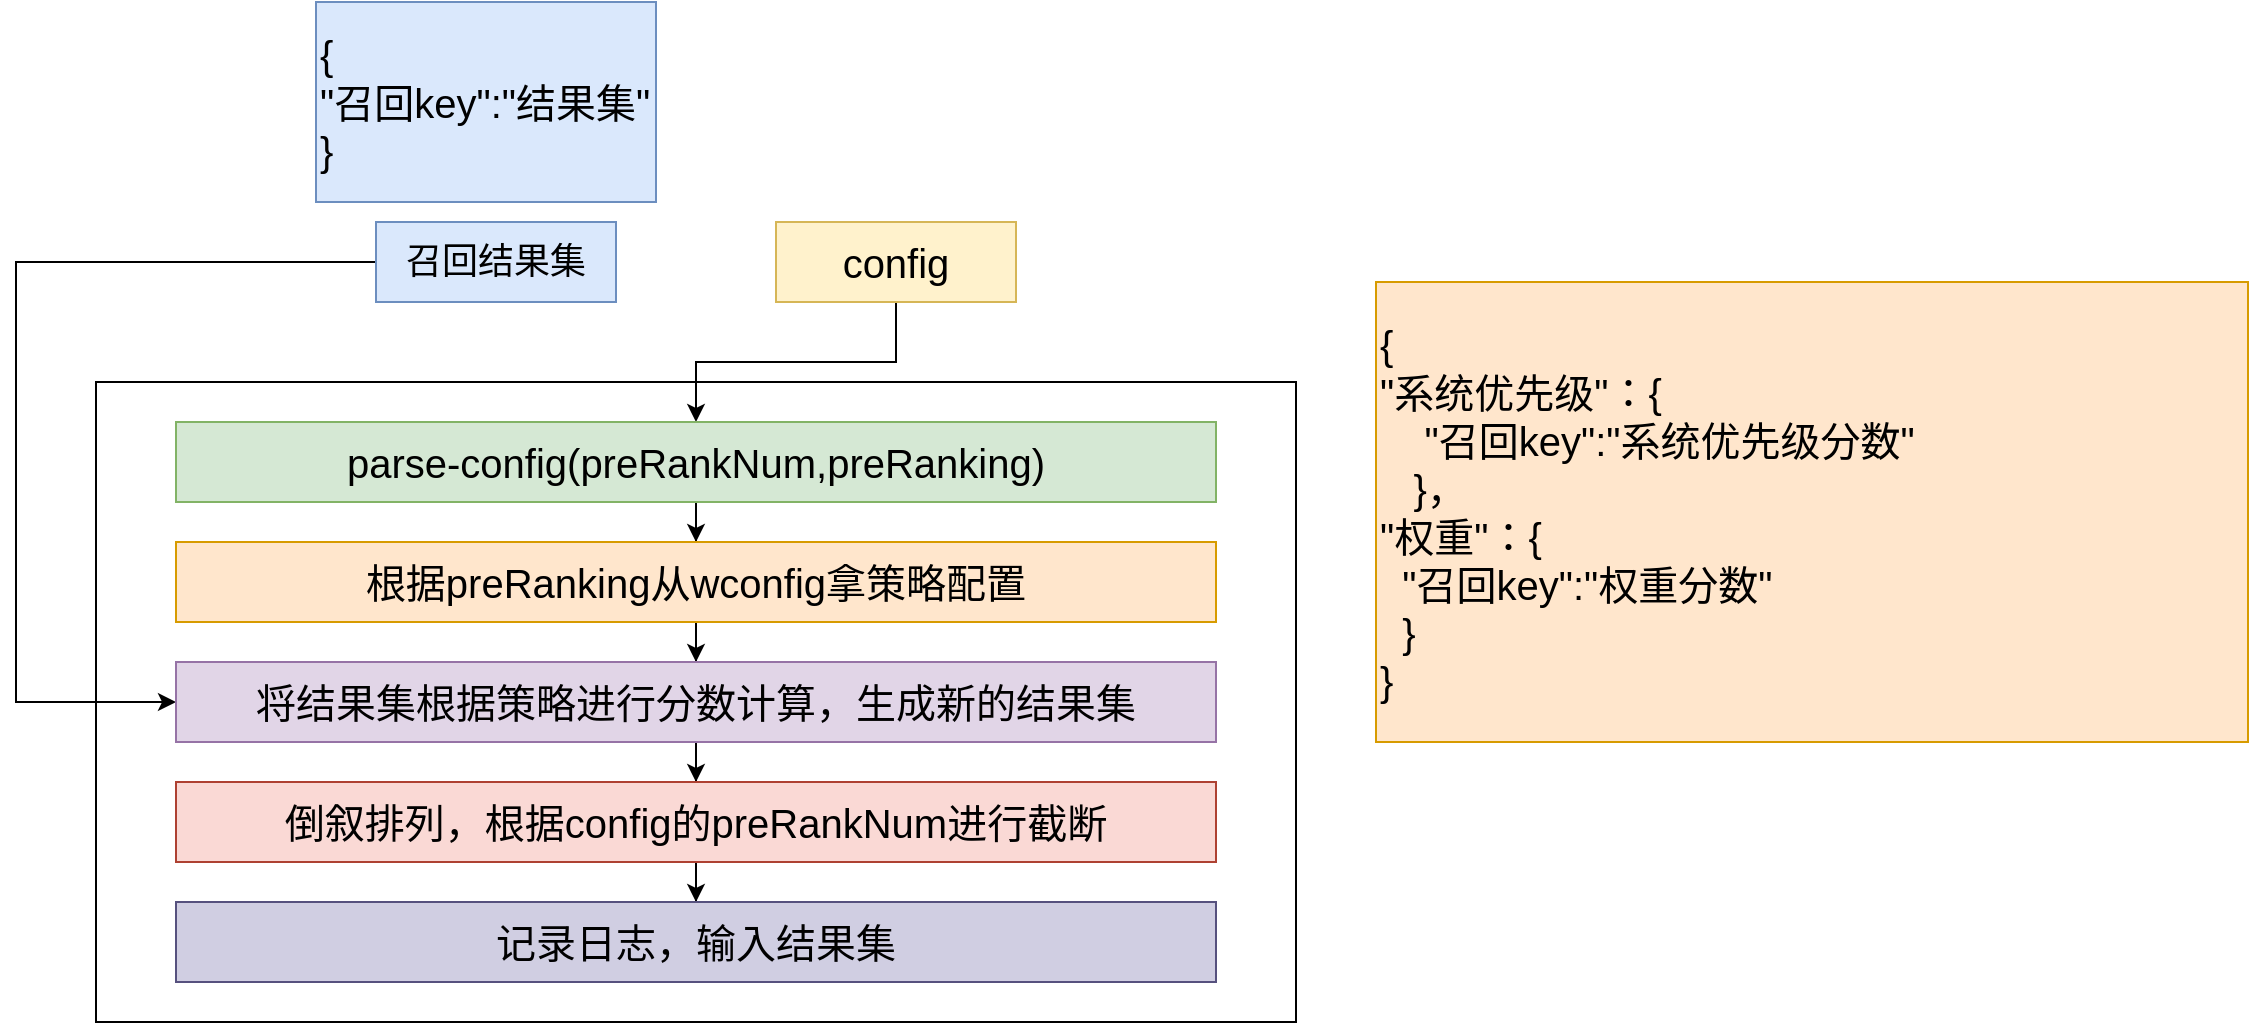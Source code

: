 <mxfile version="18.1.1" type="github">
  <diagram id="KZ12BVjnvBJR9FauCuW-" name="第 1 页">
    <mxGraphModel dx="1426" dy="794" grid="0" gridSize="10" guides="1" tooltips="1" connect="1" arrows="1" fold="1" page="0" pageScale="1" pageWidth="827" pageHeight="1169" math="0" shadow="0">
      <root>
        <mxCell id="0" />
        <mxCell id="1" parent="0" />
        <mxCell id="zx7tz8fq21GNRVPOgnmk-5" value="" style="rounded=0;whiteSpace=wrap;html=1;fillColor=default;" vertex="1" parent="1">
          <mxGeometry x="80" y="240" width="600" height="320" as="geometry" />
        </mxCell>
        <mxCell id="zx7tz8fq21GNRVPOgnmk-21" style="edgeStyle=orthogonalEdgeStyle;rounded=0;orthogonalLoop=1;jettySize=auto;html=1;entryX=0;entryY=0.5;entryDx=0;entryDy=0;fontSize=20;" edge="1" parent="1" source="zx7tz8fq21GNRVPOgnmk-4" target="zx7tz8fq21GNRVPOgnmk-19">
          <mxGeometry relative="1" as="geometry">
            <Array as="points">
              <mxPoint x="40" y="180" />
              <mxPoint x="40" y="400" />
            </Array>
          </mxGeometry>
        </mxCell>
        <mxCell id="zx7tz8fq21GNRVPOgnmk-4" value="召回结果集" style="rounded=0;whiteSpace=wrap;html=1;fontSize=18;fillColor=#dae8fc;strokeColor=#6c8ebf;" vertex="1" parent="1">
          <mxGeometry x="220" y="160" width="120" height="40" as="geometry" />
        </mxCell>
        <mxCell id="zx7tz8fq21GNRVPOgnmk-16" value="" style="edgeStyle=orthogonalEdgeStyle;rounded=0;orthogonalLoop=1;jettySize=auto;html=1;fontSize=20;" edge="1" parent="1" source="zx7tz8fq21GNRVPOgnmk-11" target="zx7tz8fq21GNRVPOgnmk-15">
          <mxGeometry relative="1" as="geometry" />
        </mxCell>
        <mxCell id="zx7tz8fq21GNRVPOgnmk-11" value="config" style="rounded=0;whiteSpace=wrap;html=1;fontSize=20;fillColor=#fff2cc;strokeColor=#d6b656;" vertex="1" parent="1">
          <mxGeometry x="420" y="160" width="120" height="40" as="geometry" />
        </mxCell>
        <mxCell id="zx7tz8fq21GNRVPOgnmk-18" value="" style="edgeStyle=orthogonalEdgeStyle;rounded=0;orthogonalLoop=1;jettySize=auto;html=1;fontSize=20;" edge="1" parent="1" source="zx7tz8fq21GNRVPOgnmk-15" target="zx7tz8fq21GNRVPOgnmk-17">
          <mxGeometry relative="1" as="geometry" />
        </mxCell>
        <mxCell id="zx7tz8fq21GNRVPOgnmk-15" value="parse-config(preRankNum,preRanking)" style="rounded=0;whiteSpace=wrap;html=1;fontSize=20;fillColor=#d5e8d4;strokeColor=#82b366;" vertex="1" parent="1">
          <mxGeometry x="120" y="260" width="520" height="40" as="geometry" />
        </mxCell>
        <mxCell id="zx7tz8fq21GNRVPOgnmk-20" value="" style="edgeStyle=orthogonalEdgeStyle;rounded=0;orthogonalLoop=1;jettySize=auto;html=1;fontSize=20;" edge="1" parent="1" source="zx7tz8fq21GNRVPOgnmk-17" target="zx7tz8fq21GNRVPOgnmk-19">
          <mxGeometry relative="1" as="geometry" />
        </mxCell>
        <mxCell id="zx7tz8fq21GNRVPOgnmk-17" value="根据preRanking从wconfig拿策略配置" style="rounded=0;whiteSpace=wrap;html=1;fontSize=20;fillColor=#ffe6cc;strokeColor=#d79b00;" vertex="1" parent="1">
          <mxGeometry x="120" y="320" width="520" height="40" as="geometry" />
        </mxCell>
        <mxCell id="zx7tz8fq21GNRVPOgnmk-25" value="" style="edgeStyle=orthogonalEdgeStyle;rounded=0;orthogonalLoop=1;jettySize=auto;html=1;fontSize=20;" edge="1" parent="1" source="zx7tz8fq21GNRVPOgnmk-19" target="zx7tz8fq21GNRVPOgnmk-24">
          <mxGeometry relative="1" as="geometry" />
        </mxCell>
        <mxCell id="zx7tz8fq21GNRVPOgnmk-19" value="将结果集根据策略进行分数计算，生成新的结果集" style="rounded=0;whiteSpace=wrap;html=1;fontSize=20;fillColor=#e1d5e7;strokeColor=#9673a6;" vertex="1" parent="1">
          <mxGeometry x="120" y="380" width="520" height="40" as="geometry" />
        </mxCell>
        <mxCell id="zx7tz8fq21GNRVPOgnmk-22" value="{&lt;br&gt;&quot;召回key&quot;:&quot;结果集&quot;&lt;br&gt;}" style="rounded=0;whiteSpace=wrap;html=1;fontSize=20;fillColor=#dae8fc;align=left;strokeColor=#6c8ebf;" vertex="1" parent="1">
          <mxGeometry x="190" y="50" width="170" height="100" as="geometry" />
        </mxCell>
        <mxCell id="zx7tz8fq21GNRVPOgnmk-23" value="{&lt;br&gt;&quot;系统优先级&quot;：{&lt;br&gt;&lt;span style=&quot;white-space: pre;&quot;&gt;	&lt;/span&gt;&lt;span style=&quot;white-space: pre;&quot;&gt;	&lt;/span&gt;&lt;span style=&quot;white-space: pre;&quot;&gt;	&lt;/span&gt;&lt;span style=&quot;white-space: pre;&quot;&gt;	&lt;/span&gt;&quot;召回key&quot;:&quot;系统优先级分数&quot;&lt;br&gt;&lt;span style=&quot;white-space: pre;&quot;&gt;	&lt;span style=&quot;white-space: pre;&quot;&gt;	&lt;/span&gt;&lt;span style=&quot;white-space: pre;&quot;&gt;	&lt;/span&gt;&lt;/span&gt;}，&lt;br&gt;&quot;权重&quot;：{&lt;br&gt;&lt;span style=&quot;white-space: pre;&quot;&gt;	&lt;/span&gt;&lt;span style=&quot;white-space: pre;&quot;&gt;	&lt;/span&gt;&quot;召回key&quot;:&quot;权重分数&quot;&lt;br&gt;&lt;span style=&quot;white-space: pre;&quot;&gt;	&lt;/span&gt;&lt;span style=&quot;white-space: pre;&quot;&gt;	&lt;/span&gt;}&lt;br&gt;}" style="rounded=0;whiteSpace=wrap;html=1;fontSize=20;fillColor=#ffe6cc;align=left;strokeColor=#d79b00;" vertex="1" parent="1">
          <mxGeometry x="720" y="190" width="436" height="230" as="geometry" />
        </mxCell>
        <mxCell id="zx7tz8fq21GNRVPOgnmk-27" value="" style="edgeStyle=orthogonalEdgeStyle;rounded=0;orthogonalLoop=1;jettySize=auto;html=1;fontSize=20;" edge="1" parent="1" source="zx7tz8fq21GNRVPOgnmk-24" target="zx7tz8fq21GNRVPOgnmk-26">
          <mxGeometry relative="1" as="geometry" />
        </mxCell>
        <mxCell id="zx7tz8fq21GNRVPOgnmk-24" value="倒叙排列，根据config的preRankNum进行截断" style="rounded=0;whiteSpace=wrap;html=1;fontSize=20;fillColor=#fad9d5;strokeColor=#ae4132;" vertex="1" parent="1">
          <mxGeometry x="120" y="440" width="520" height="40" as="geometry" />
        </mxCell>
        <mxCell id="zx7tz8fq21GNRVPOgnmk-26" value="记录日志，输入结果集" style="rounded=0;whiteSpace=wrap;html=1;fontSize=20;fillColor=#d0cee2;strokeColor=#56517e;" vertex="1" parent="1">
          <mxGeometry x="120" y="500" width="520" height="40" as="geometry" />
        </mxCell>
      </root>
    </mxGraphModel>
  </diagram>
</mxfile>
